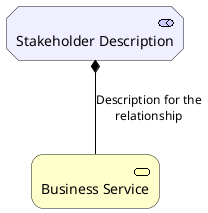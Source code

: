 @startuml
!include <archimate/Archimate>
Motivation_Stakeholder(StakeholderElement, "Stakeholder Description")
Business_Service(BService, "Business Service")
Rel_Composition_Down(StakeholderElement, BService, "Description for the relationship")
@enduml

